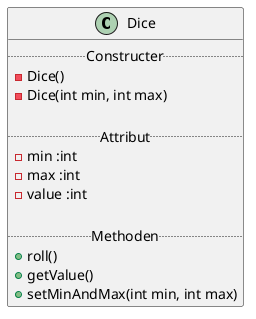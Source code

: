 @startuml
class Dice{
    ..Constructer..
    - Dice()
    - Dice(int min, int max)

    ..Attribut..
    - min :int 
    - max :int
    - value :int

    ..Methoden..
    + roll()
    + getValue()
    + setMinAndMax(int min, int max)
}
@enduml

